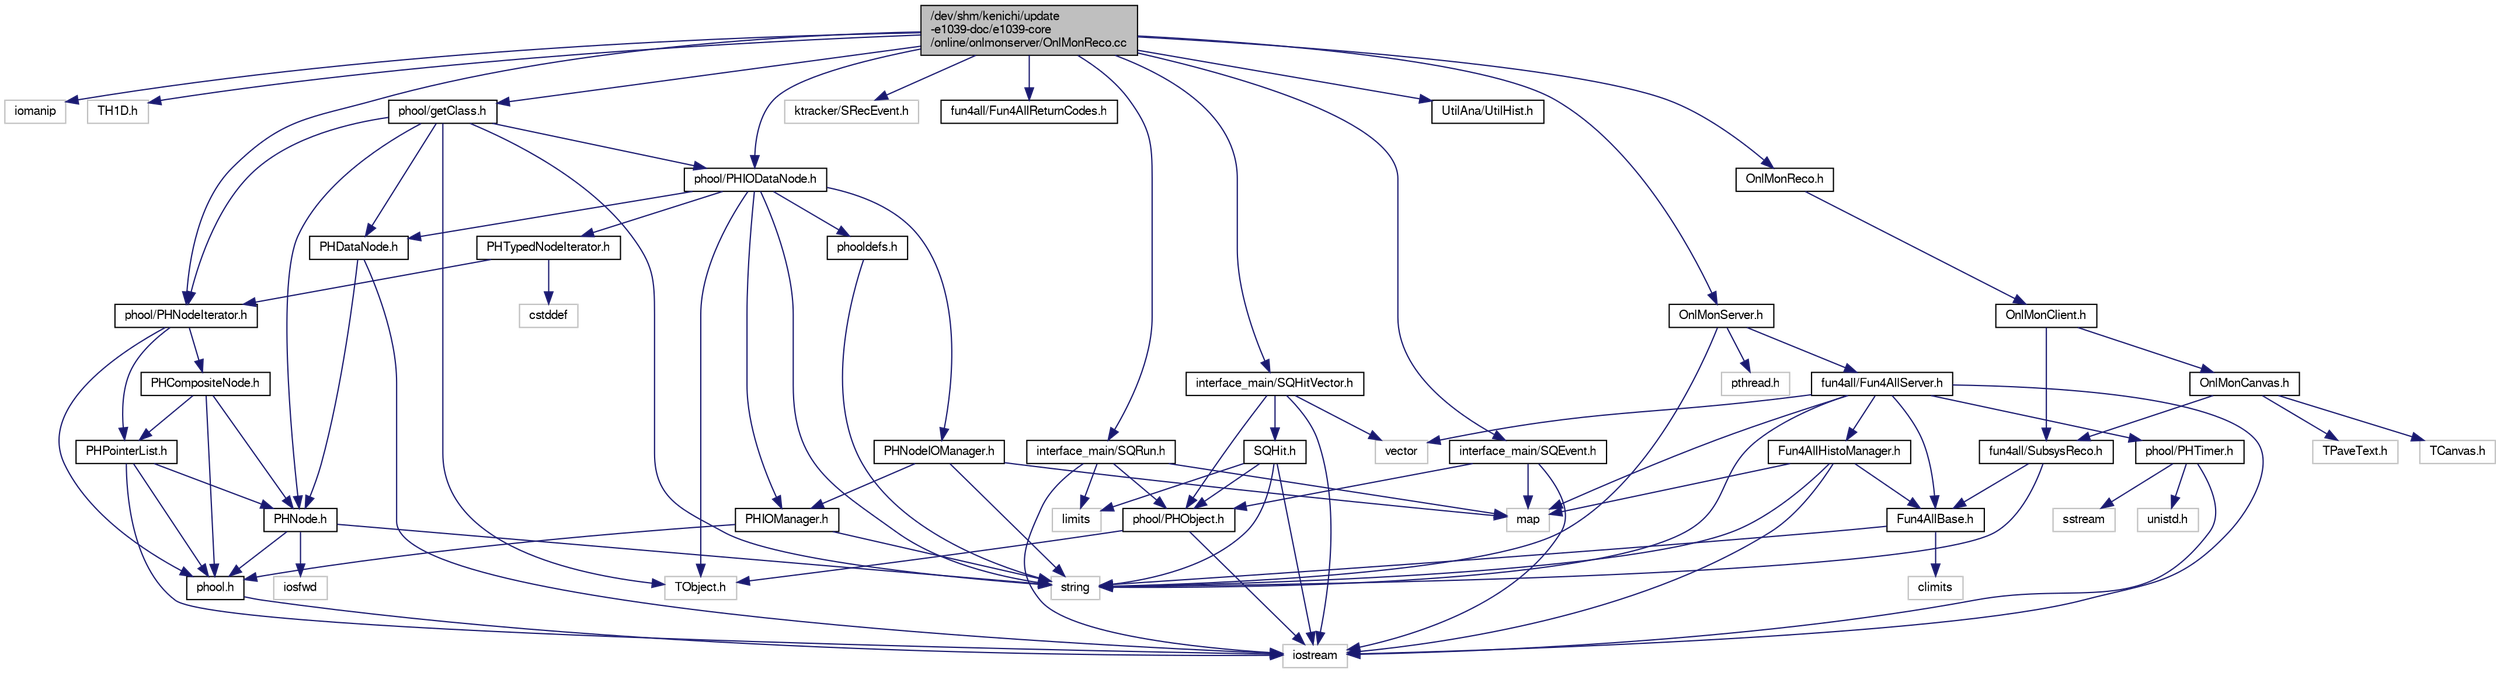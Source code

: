 digraph "/dev/shm/kenichi/update-e1039-doc/e1039-core/online/onlmonserver/OnlMonReco.cc"
{
  bgcolor="transparent";
  edge [fontname="FreeSans",fontsize="10",labelfontname="FreeSans",labelfontsize="10"];
  node [fontname="FreeSans",fontsize="10",shape=record];
  Node1 [label="/dev/shm/kenichi/update\l-e1039-doc/e1039-core\l/online/onlmonserver/OnlMonReco.cc",height=0.2,width=0.4,color="black", fillcolor="grey75", style="filled" fontcolor="black"];
  Node1 -> Node2 [color="midnightblue",fontsize="10",style="solid",fontname="FreeSans"];
  Node2 [label="iomanip",height=0.2,width=0.4,color="grey75"];
  Node1 -> Node3 [color="midnightblue",fontsize="10",style="solid",fontname="FreeSans"];
  Node3 [label="TH1D.h",height=0.2,width=0.4,color="grey75"];
  Node1 -> Node4 [color="midnightblue",fontsize="10",style="solid",fontname="FreeSans"];
  Node4 [label="interface_main/SQRun.h",height=0.2,width=0.4,color="black",URL="$de/d59/SQRun_8h.html"];
  Node4 -> Node5 [color="midnightblue",fontsize="10",style="solid",fontname="FreeSans"];
  Node5 [label="phool/PHObject.h",height=0.2,width=0.4,color="black",URL="$df/d32/PHObject_8h.html"];
  Node5 -> Node6 [color="midnightblue",fontsize="10",style="solid",fontname="FreeSans"];
  Node6 [label="TObject.h",height=0.2,width=0.4,color="grey75"];
  Node5 -> Node7 [color="midnightblue",fontsize="10",style="solid",fontname="FreeSans"];
  Node7 [label="iostream",height=0.2,width=0.4,color="grey75"];
  Node4 -> Node8 [color="midnightblue",fontsize="10",style="solid",fontname="FreeSans"];
  Node8 [label="map",height=0.2,width=0.4,color="grey75"];
  Node4 -> Node7 [color="midnightblue",fontsize="10",style="solid",fontname="FreeSans"];
  Node4 -> Node9 [color="midnightblue",fontsize="10",style="solid",fontname="FreeSans"];
  Node9 [label="limits",height=0.2,width=0.4,color="grey75"];
  Node1 -> Node10 [color="midnightblue",fontsize="10",style="solid",fontname="FreeSans"];
  Node10 [label="interface_main/SQEvent.h",height=0.2,width=0.4,color="black",URL="$d0/db5/SQEvent_8h.html"];
  Node10 -> Node5 [color="midnightblue",fontsize="10",style="solid",fontname="FreeSans"];
  Node10 -> Node8 [color="midnightblue",fontsize="10",style="solid",fontname="FreeSans"];
  Node10 -> Node7 [color="midnightblue",fontsize="10",style="solid",fontname="FreeSans"];
  Node1 -> Node11 [color="midnightblue",fontsize="10",style="solid",fontname="FreeSans"];
  Node11 [label="interface_main/SQHitVector.h",height=0.2,width=0.4,color="black",URL="$db/ddd/SQHitVector_8h.html"];
  Node11 -> Node5 [color="midnightblue",fontsize="10",style="solid",fontname="FreeSans"];
  Node11 -> Node12 [color="midnightblue",fontsize="10",style="solid",fontname="FreeSans"];
  Node12 [label="vector",height=0.2,width=0.4,color="grey75"];
  Node11 -> Node7 [color="midnightblue",fontsize="10",style="solid",fontname="FreeSans"];
  Node11 -> Node13 [color="midnightblue",fontsize="10",style="solid",fontname="FreeSans"];
  Node13 [label="SQHit.h",height=0.2,width=0.4,color="black",URL="$d1/ddf/SQHit_8h.html"];
  Node13 -> Node5 [color="midnightblue",fontsize="10",style="solid",fontname="FreeSans"];
  Node13 -> Node7 [color="midnightblue",fontsize="10",style="solid",fontname="FreeSans"];
  Node13 -> Node9 [color="midnightblue",fontsize="10",style="solid",fontname="FreeSans"];
  Node13 -> Node14 [color="midnightblue",fontsize="10",style="solid",fontname="FreeSans"];
  Node14 [label="string",height=0.2,width=0.4,color="grey75"];
  Node1 -> Node15 [color="midnightblue",fontsize="10",style="solid",fontname="FreeSans"];
  Node15 [label="ktracker/SRecEvent.h",height=0.2,width=0.4,color="grey75"];
  Node1 -> Node16 [color="midnightblue",fontsize="10",style="solid",fontname="FreeSans"];
  Node16 [label="fun4all/Fun4AllReturnCodes.h",height=0.2,width=0.4,color="black",URL="$da/dc1/Fun4AllReturnCodes_8h.html"];
  Node1 -> Node17 [color="midnightblue",fontsize="10",style="solid",fontname="FreeSans"];
  Node17 [label="phool/PHNodeIterator.h",height=0.2,width=0.4,color="black",URL="$d8/dfd/PHNodeIterator_8h.html"];
  Node17 -> Node18 [color="midnightblue",fontsize="10",style="solid",fontname="FreeSans"];
  Node18 [label="phool.h",height=0.2,width=0.4,color="black",URL="$d5/d6f/phool_8h.html"];
  Node18 -> Node7 [color="midnightblue",fontsize="10",style="solid",fontname="FreeSans"];
  Node17 -> Node19 [color="midnightblue",fontsize="10",style="solid",fontname="FreeSans"];
  Node19 [label="PHCompositeNode.h",height=0.2,width=0.4,color="black",URL="$d8/d30/PHCompositeNode_8h.html"];
  Node19 -> Node18 [color="midnightblue",fontsize="10",style="solid",fontname="FreeSans"];
  Node19 -> Node20 [color="midnightblue",fontsize="10",style="solid",fontname="FreeSans"];
  Node20 [label="PHNode.h",height=0.2,width=0.4,color="black",URL="$d3/d62/PHNode_8h.html"];
  Node20 -> Node18 [color="midnightblue",fontsize="10",style="solid",fontname="FreeSans"];
  Node20 -> Node21 [color="midnightblue",fontsize="10",style="solid",fontname="FreeSans"];
  Node21 [label="iosfwd",height=0.2,width=0.4,color="grey75"];
  Node20 -> Node14 [color="midnightblue",fontsize="10",style="solid",fontname="FreeSans"];
  Node19 -> Node22 [color="midnightblue",fontsize="10",style="solid",fontname="FreeSans"];
  Node22 [label="PHPointerList.h",height=0.2,width=0.4,color="black",URL="$db/dd5/PHPointerList_8h.html"];
  Node22 -> Node18 [color="midnightblue",fontsize="10",style="solid",fontname="FreeSans"];
  Node22 -> Node20 [color="midnightblue",fontsize="10",style="solid",fontname="FreeSans"];
  Node22 -> Node7 [color="midnightblue",fontsize="10",style="solid",fontname="FreeSans"];
  Node17 -> Node22 [color="midnightblue",fontsize="10",style="solid",fontname="FreeSans"];
  Node1 -> Node23 [color="midnightblue",fontsize="10",style="solid",fontname="FreeSans"];
  Node23 [label="phool/PHIODataNode.h",height=0.2,width=0.4,color="black",URL="$d3/d79/PHIODataNode_8h.html"];
  Node23 -> Node24 [color="midnightblue",fontsize="10",style="solid",fontname="FreeSans"];
  Node24 [label="PHDataNode.h",height=0.2,width=0.4,color="black",URL="$dd/d9b/PHDataNode_8h.html"];
  Node24 -> Node20 [color="midnightblue",fontsize="10",style="solid",fontname="FreeSans"];
  Node24 -> Node7 [color="midnightblue",fontsize="10",style="solid",fontname="FreeSans"];
  Node23 -> Node25 [color="midnightblue",fontsize="10",style="solid",fontname="FreeSans"];
  Node25 [label="PHIOManager.h",height=0.2,width=0.4,color="black",URL="$d9/d53/PHIOManager_8h.html"];
  Node25 -> Node18 [color="midnightblue",fontsize="10",style="solid",fontname="FreeSans"];
  Node25 -> Node14 [color="midnightblue",fontsize="10",style="solid",fontname="FreeSans"];
  Node23 -> Node26 [color="midnightblue",fontsize="10",style="solid",fontname="FreeSans"];
  Node26 [label="PHNodeIOManager.h",height=0.2,width=0.4,color="black",URL="$dd/de7/PHNodeIOManager_8h.html"];
  Node26 -> Node25 [color="midnightblue",fontsize="10",style="solid",fontname="FreeSans"];
  Node26 -> Node14 [color="midnightblue",fontsize="10",style="solid",fontname="FreeSans"];
  Node26 -> Node8 [color="midnightblue",fontsize="10",style="solid",fontname="FreeSans"];
  Node23 -> Node27 [color="midnightblue",fontsize="10",style="solid",fontname="FreeSans"];
  Node27 [label="PHTypedNodeIterator.h",height=0.2,width=0.4,color="black",URL="$db/d17/PHTypedNodeIterator_8h.html"];
  Node27 -> Node17 [color="midnightblue",fontsize="10",style="solid",fontname="FreeSans"];
  Node27 -> Node28 [color="midnightblue",fontsize="10",style="solid",fontname="FreeSans"];
  Node28 [label="cstddef",height=0.2,width=0.4,color="grey75"];
  Node23 -> Node29 [color="midnightblue",fontsize="10",style="solid",fontname="FreeSans"];
  Node29 [label="phooldefs.h",height=0.2,width=0.4,color="black",URL="$de/da7/phooldefs_8h.html"];
  Node29 -> Node14 [color="midnightblue",fontsize="10",style="solid",fontname="FreeSans"];
  Node23 -> Node6 [color="midnightblue",fontsize="10",style="solid",fontname="FreeSans"];
  Node23 -> Node14 [color="midnightblue",fontsize="10",style="solid",fontname="FreeSans"];
  Node1 -> Node30 [color="midnightblue",fontsize="10",style="solid",fontname="FreeSans"];
  Node30 [label="phool/getClass.h",height=0.2,width=0.4,color="black",URL="$dd/dd4/getClass_8h.html"];
  Node30 -> Node17 [color="midnightblue",fontsize="10",style="solid",fontname="FreeSans"];
  Node30 -> Node23 [color="midnightblue",fontsize="10",style="solid",fontname="FreeSans"];
  Node30 -> Node24 [color="midnightblue",fontsize="10",style="solid",fontname="FreeSans"];
  Node30 -> Node20 [color="midnightblue",fontsize="10",style="solid",fontname="FreeSans"];
  Node30 -> Node6 [color="midnightblue",fontsize="10",style="solid",fontname="FreeSans"];
  Node30 -> Node14 [color="midnightblue",fontsize="10",style="solid",fontname="FreeSans"];
  Node1 -> Node31 [color="midnightblue",fontsize="10",style="solid",fontname="FreeSans"];
  Node31 [label="UtilAna/UtilHist.h",height=0.2,width=0.4,color="black",URL="$d3/d55/UtilHist_8h.html"];
  Node1 -> Node32 [color="midnightblue",fontsize="10",style="solid",fontname="FreeSans"];
  Node32 [label="OnlMonServer.h",height=0.2,width=0.4,color="black",URL="$d7/d8a/OnlMonServer_8h.html"];
  Node32 -> Node14 [color="midnightblue",fontsize="10",style="solid",fontname="FreeSans"];
  Node32 -> Node33 [color="midnightblue",fontsize="10",style="solid",fontname="FreeSans"];
  Node33 [label="fun4all/Fun4AllServer.h",height=0.2,width=0.4,color="black",URL="$dc/da2/Fun4AllServer_8h.html"];
  Node33 -> Node34 [color="midnightblue",fontsize="10",style="solid",fontname="FreeSans"];
  Node34 [label="Fun4AllBase.h",height=0.2,width=0.4,color="black",URL="$d2/de7/Fun4AllBase_8h.html"];
  Node34 -> Node14 [color="midnightblue",fontsize="10",style="solid",fontname="FreeSans"];
  Node34 -> Node35 [color="midnightblue",fontsize="10",style="solid",fontname="FreeSans"];
  Node35 [label="climits",height=0.2,width=0.4,color="grey75"];
  Node33 -> Node36 [color="midnightblue",fontsize="10",style="solid",fontname="FreeSans"];
  Node36 [label="Fun4AllHistoManager.h",height=0.2,width=0.4,color="black",URL="$d0/d59/Fun4AllHistoManager_8h.html"];
  Node36 -> Node34 [color="midnightblue",fontsize="10",style="solid",fontname="FreeSans"];
  Node36 -> Node7 [color="midnightblue",fontsize="10",style="solid",fontname="FreeSans"];
  Node36 -> Node8 [color="midnightblue",fontsize="10",style="solid",fontname="FreeSans"];
  Node36 -> Node14 [color="midnightblue",fontsize="10",style="solid",fontname="FreeSans"];
  Node33 -> Node37 [color="midnightblue",fontsize="10",style="solid",fontname="FreeSans"];
  Node37 [label="phool/PHTimer.h",height=0.2,width=0.4,color="black",URL="$dc/d26/PHTimer_8h.html",tooltip="high precision timer "];
  Node37 -> Node7 [color="midnightblue",fontsize="10",style="solid",fontname="FreeSans"];
  Node37 -> Node38 [color="midnightblue",fontsize="10",style="solid",fontname="FreeSans"];
  Node38 [label="sstream",height=0.2,width=0.4,color="grey75"];
  Node37 -> Node39 [color="midnightblue",fontsize="10",style="solid",fontname="FreeSans"];
  Node39 [label="unistd.h",height=0.2,width=0.4,color="grey75"];
  Node33 -> Node7 [color="midnightblue",fontsize="10",style="solid",fontname="FreeSans"];
  Node33 -> Node8 [color="midnightblue",fontsize="10",style="solid",fontname="FreeSans"];
  Node33 -> Node14 [color="midnightblue",fontsize="10",style="solid",fontname="FreeSans"];
  Node33 -> Node12 [color="midnightblue",fontsize="10",style="solid",fontname="FreeSans"];
  Node32 -> Node40 [color="midnightblue",fontsize="10",style="solid",fontname="FreeSans"];
  Node40 [label="pthread.h",height=0.2,width=0.4,color="grey75"];
  Node1 -> Node41 [color="midnightblue",fontsize="10",style="solid",fontname="FreeSans"];
  Node41 [label="OnlMonReco.h",height=0.2,width=0.4,color="black",URL="$de/d66/OnlMonReco_8h.html"];
  Node41 -> Node42 [color="midnightblue",fontsize="10",style="solid",fontname="FreeSans"];
  Node42 [label="OnlMonClient.h",height=0.2,width=0.4,color="black",URL="$dd/d5f/OnlMonClient_8h.html"];
  Node42 -> Node43 [color="midnightblue",fontsize="10",style="solid",fontname="FreeSans"];
  Node43 [label="fun4all/SubsysReco.h",height=0.2,width=0.4,color="black",URL="$d5/dc2/SubsysReco_8h.html"];
  Node43 -> Node34 [color="midnightblue",fontsize="10",style="solid",fontname="FreeSans"];
  Node43 -> Node14 [color="midnightblue",fontsize="10",style="solid",fontname="FreeSans"];
  Node42 -> Node44 [color="midnightblue",fontsize="10",style="solid",fontname="FreeSans"];
  Node44 [label="OnlMonCanvas.h",height=0.2,width=0.4,color="black",URL="$d4/def/OnlMonCanvas_8h.html"];
  Node44 -> Node45 [color="midnightblue",fontsize="10",style="solid",fontname="FreeSans"];
  Node45 [label="TCanvas.h",height=0.2,width=0.4,color="grey75"];
  Node44 -> Node46 [color="midnightblue",fontsize="10",style="solid",fontname="FreeSans"];
  Node46 [label="TPaveText.h",height=0.2,width=0.4,color="grey75"];
  Node44 -> Node43 [color="midnightblue",fontsize="10",style="solid",fontname="FreeSans"];
}
